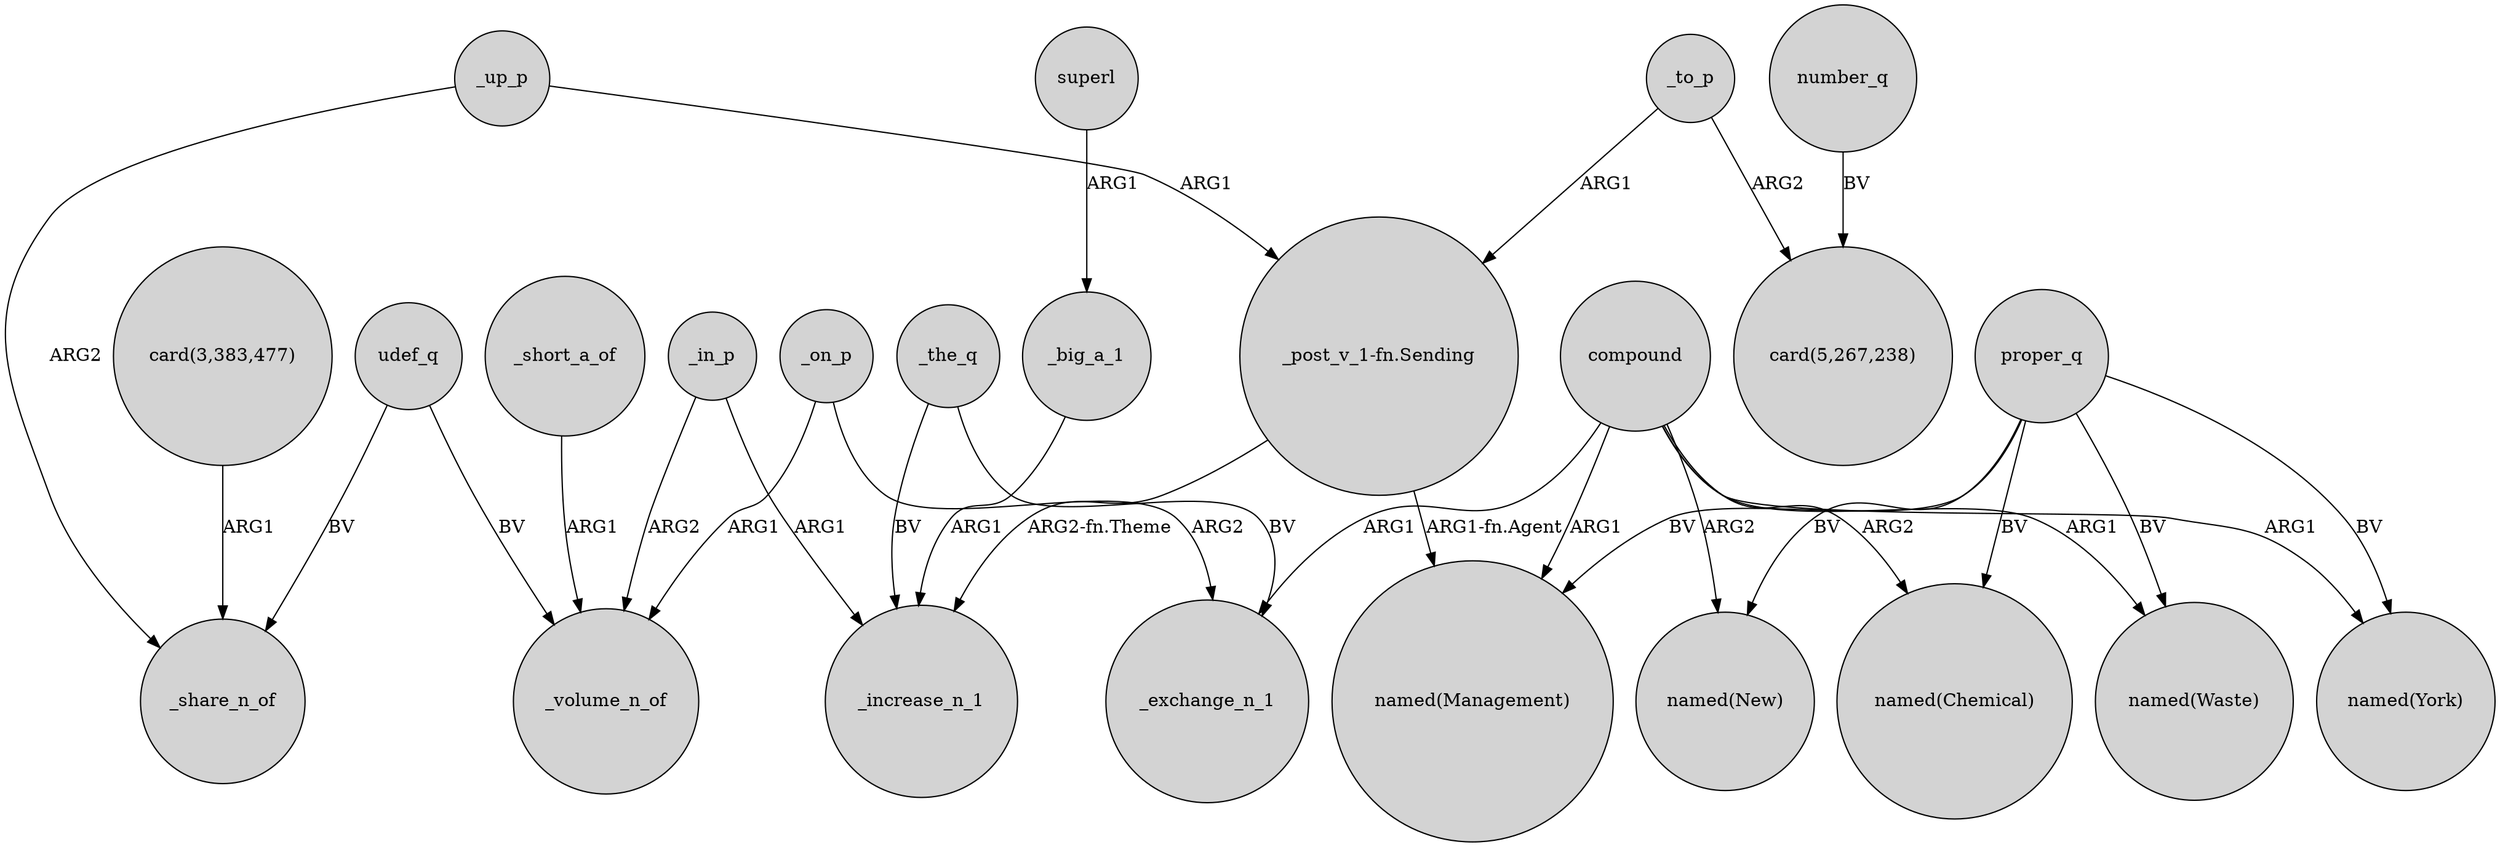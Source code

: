 digraph {
	node [shape=circle style=filled]
	_up_p -> _share_n_of [label=ARG2]
	"card(3,383,477)" -> _share_n_of [label=ARG1]
	compound -> "named(New)" [label=ARG2]
	proper_q -> "named(Waste)" [label=BV]
	_on_p -> _volume_n_of [label=ARG1]
	proper_q -> "named(New)" [label=BV]
	_the_q -> _increase_n_1 [label=BV]
	_to_p -> "card(5,267,238)" [label=ARG2]
	"_post_v_1-fn.Sending" -> _increase_n_1 [label="ARG2-fn.Theme"]
	udef_q -> _volume_n_of [label=BV]
	number_q -> "card(5,267,238)" [label=BV]
	_in_p -> _volume_n_of [label=ARG2]
	compound -> "named(York)" [label=ARG1]
	compound -> _exchange_n_1 [label=ARG1]
	_to_p -> "_post_v_1-fn.Sending" [label=ARG1]
	compound -> "named(Waste)" [label=ARG1]
	proper_q -> "named(Chemical)" [label=BV]
	compound -> "named(Chemical)" [label=ARG2]
	"_post_v_1-fn.Sending" -> "named(Management)" [label="ARG1-fn.Agent"]
	udef_q -> _share_n_of [label=BV]
	_the_q -> _exchange_n_1 [label=BV]
	_up_p -> "_post_v_1-fn.Sending" [label=ARG1]
	_on_p -> _exchange_n_1 [label=ARG2]
	compound -> "named(Management)" [label=ARG1]
	_big_a_1 -> _increase_n_1 [label=ARG1]
	_short_a_of -> _volume_n_of [label=ARG1]
	proper_q -> "named(York)" [label=BV]
	superl -> _big_a_1 [label=ARG1]
	_in_p -> _increase_n_1 [label=ARG1]
	proper_q -> "named(Management)" [label=BV]
}
